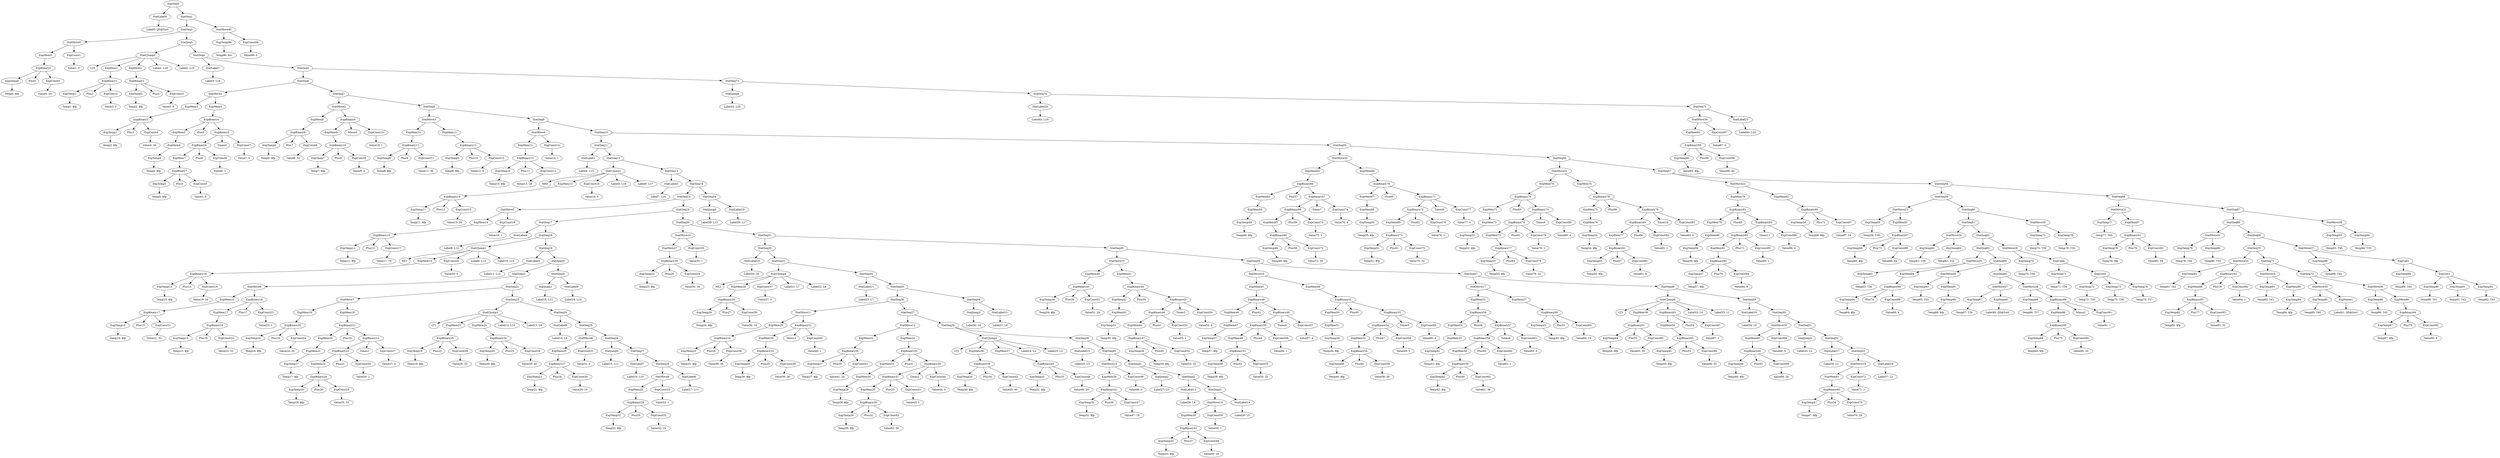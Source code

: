 digraph {
	ordering = out;
	ExpConst98 -> "Value98: 0";
	ExpTemp96 -> "Temp96: $rv";
	StatSeq1 -> StatSeq2;
	StatSeq1 -> StatMove40;
	StatLabel21 -> "Label44: L20";
	StatMove39 -> ExpMem91;
	StatMove39 -> ExpConst97;
	ExpConst96 -> "Value96: 44";
	StatSeq74 -> StatLabel20;
	StatSeq74 -> StatSeq75;
	StatLabel20 -> "Label43: L19";
	StatSeq73 -> StatJump6;
	StatSeq73 -> StatSeq74;
	StatSeq5 -> StatSeq6;
	StatSeq5 -> StatSeq73;
	ExpTemp93 -> "Temp93: T45";
	ExpTemp92 -> "Temp92: T43";
	ExpTemp90 -> "Temp90: T41";
	ExpTemp89 -> "Temp89: T40";
	ExpTemp88 -> "Temp88: T44";
	StatSeq69 -> StatSeq70;
	StatSeq69 -> StatMove37;
	ExpConst95 -> "Value95: 8";
	ExpBinary94 -> ExpTemp87;
	ExpBinary94 -> Plus79;
	ExpBinary94 -> ExpConst95;
	ExpTemp87 -> "Temp87: $fp";
	StatMove36 -> ExpTemp86;
	StatMove36 -> ExpMem90;
	ExpTemp86 -> "Temp86: T43";
	StatSeq72 -> StatMove35;
	StatSeq72 -> StatMove36;
	ExpName1 -> "Label41: QS@Sort";
	StatMove35 -> ExpTemp85;
	StatMove35 -> ExpName1;
	ExpTemp85 -> "Temp85: T40";
	StatMove34 -> ExpTemp83;
	StatMove34 -> ExpMem89;
	ExpTemp83 -> "Temp83: T41";
	ExpBinary95 -> ExpTemp95;
	ExpBinary95 -> Plus80;
	ExpBinary95 -> ExpConst96;
	StatSeq70 -> StatMove33;
	StatSeq70 -> StatSeq71;
	ExpMem88 -> ExpBinary93;
	ExpBinary93 -> ExpTemp82;
	ExpBinary93 -> Plus77;
	ExpBinary93 -> ExpConst93;
	ExpTemp82 -> "Temp82: $fp";
	StatMove32 -> ExpTemp79;
	StatMove32 -> ExpTemp80;
	StatSeq66 -> StatMove31;
	StatSeq66 -> StatSeq67;
	ExpMem87 -> ExpBinary91;
	ExpBinary91 -> ExpTemp78;
	ExpBinary91 -> Plus76;
	ExpBinary91 -> ExpConst92;
	StatMove31 -> ExpTemp77;
	StatMove31 -> ExpMem87;
	ExpTemp77 -> "Temp77: T45";
	ExpTemp76 -> "Temp76: T32";
	ExpTemp73 -> "Temp73: T36";
	ExpTemp72 -> "Temp72: T35";
	ExpCall0 -> ExpTemp71;
	ExpCall0 -> ExpList0;
	ExpTemp71 -> "Temp71: T34";
	StatMove29 -> ExpTemp70;
	StatMove29 -> ExpCall0;
	ExpTemp70 -> "Temp70: T38";
	ExpConst91 -> "Value91: 1";
	ExpConst90 -> "Value90: 32";
	ExpBinary90 -> ExpTemp69;
	ExpBinary90 -> Plus75;
	ExpBinary90 -> ExpConst90;
	ExpTemp78 -> "Temp78: $fp";
	StatMove28 -> ExpTemp68;
	StatMove28 -> ExpBinary89;
	ExpTemp68 -> "Temp68: T37";
	StatSeq65 -> StatMove27;
	StatSeq65 -> StatMove28;
	ExpName0 -> "Label40: QS@Sort";
	ExpMem85 -> ExpTemp66;
	ExpTemp66 -> "Temp66: $fp";
	StatMove26 -> ExpTemp65;
	StatMove26 -> ExpMem85;
	ExpMem84 -> ExpBinary88;
	ExpConst89 -> "Value89: 4";
	ExpTemp64 -> "Temp64: $fp";
	ExpTemp63 -> "Temp63: T36";
	StatSeq61 -> StatMove24;
	StatSeq61 -> StatSeq62;
	ExpList0 -> ExpTemp72;
	ExpList0 -> ExpTemp73;
	ExpList0 -> ExpTemp74;
	ExpTemp62 -> "Temp62: T32";
	StatMove24 -> ExpTemp61;
	StatMove24 -> ExpTemp62;
	ExpTemp61 -> "Temp61: T38";
	StatSeq59 -> StatMove23;
	StatSeq59 -> StatSeq60;
	ExpTemp60 -> "Temp60: $fp";
	StatSeq57 -> StatMove22;
	StatSeq57 -> StatSeq58;
	ExpMem82 -> ExpBinary86;
	ExpBinary86 -> ExpTemp58;
	ExpBinary86 -> Plus72;
	ExpBinary86 -> ExpConst87;
	ExpMem91 -> ExpBinary95;
	StatMove22 -> ExpMem78;
	StatMove22 -> ExpMem82;
	ExpMem78 -> ExpBinary82;
	ExpConst86 -> "Value86: 4";
	ExpBinary83 -> ExpBinary84;
	ExpBinary83 -> Times11;
	ExpBinary83 -> ExpConst86;
	ExpBinary84 -> ExpMem81;
	ExpBinary84 -> Plus71;
	ExpBinary84 -> ExpConst85;
	ExpBinary85 -> ExpTemp57;
	ExpBinary85 -> Plus70;
	ExpBinary85 -> ExpConst84;
	ExpTemp57 -> "Temp57: $fp";
	StatMove25 -> ExpTemp63;
	StatMove25 -> ExpMem84;
	ExpBinary82 -> ExpMem79;
	ExpBinary82 -> Plus69;
	ExpBinary82 -> ExpBinary83;
	ExpTemp56 -> "Temp56: $fp";
	StatSeq56 -> StatMove21;
	StatSeq56 -> StatSeq57;
	StatSeq68 -> StatMove32;
	StatSeq68 -> StatSeq69;
	ExpBinary34 -> ExpTemp27;
	ExpBinary34 -> Plus30;
	ExpBinary34 -> ExpConst41;
	ExpTemp27 -> "Temp27: $fp";
	ExpConst40 -> "Value40: 1";
	ExpMem30 -> ExpBinary33;
	ExpConst39 -> "Value39: 36";
	ExpConst38 -> "Value38: 36";
	ExpConst60 -> "Value60: 4";
	ExpMem69 -> ExpBinary73;
	ExpMem29 -> ExpBinary31;
	ExpTemp25 -> "Temp25: $fp";
	ExpConst36 -> "Value36: 16";
	StatLabel10 -> "Label20: L6";
	StatMove10 -> ExpMem27;
	StatMove10 -> ExpConst35;
	ExpMem4 -> ExpBinary4;
	StatCJump1 -> NE0;
	StatCJump1 -> ExpMem13;
	StatCJump1 -> ExpConst16;
	StatCJump1 -> "Label5: L16";
	StatCJump1 -> "Label6: L17";
	ExpTemp59 -> "Temp59: T39";
	StatLabel9 -> "Label19: L14";
	ExpBinary29 -> ExpTemp23;
	ExpBinary29 -> Plus26;
	ExpBinary29 -> ExpConst34;
	ExpBinary53 -> ExpBinary54;
	ExpBinary53 -> Times5;
	ExpBinary53 -> ExpConst60;
	StatSeq29 -> StatJump1;
	StatSeq29 -> StatLabel9;
	ExpConst20 -> "Value20: 0";
	StatLabel8 -> "Label17: L11";
	ExpBinary18 -> ExpMem17;
	ExpBinary18 -> Plus17;
	ExpBinary18 -> ExpConst23;
	StatSeq71 -> StatMove34;
	StatSeq71 -> StatSeq72;
	ExpTemp75 -> "Temp75: T39";
	ExpConst84 -> "Value84: 8";
	ExpTemp6 -> "Temp6: $fp";
	ExpTemp49 -> "Temp49: $fp";
	StatMove9 -> ExpMem26;
	StatMove9 -> ExpConst33;
	ExpMem90 -> ExpBinary94;
	ExpBinary20 -> ExpTemp16;
	ExpBinary20 -> Plus18;
	ExpBinary20 -> ExpConst24;
	ExpTemp28 -> "Temp28: $fp";
	ExpMem47 -> ExpTemp37;
	ExpConst21 -> "Value21: 32";
	ExpTemp22 -> "Temp22: $fp";
	StatSeq27 -> StatLabel7;
	StatSeq27 -> StatSeq28;
	StatJump0 -> "Label15: L11";
	ExpTemp94 -> "Temp94: T33";
	StatLabel7 -> "Label16: L10";
	StatSeq28 -> StatMove9;
	StatSeq28 -> StatLabel8;
	ExpMem26 -> ExpBinary28;
	StatLabel16 -> "Label34: L0";
	ExpMem25 -> ExpBinary27;
	ExpBinary27 -> ExpTemp21;
	ExpBinary27 -> Plus24;
	ExpBinary27 -> ExpConst30;
	ExpTemp21 -> "Temp21: $fp";
	ExpMem86 -> ExpBinary90;
	ExpConst7 -> "Value7: 4";
	StatSeq25 -> StatMove8;
	StatSeq25 -> StatSeq26;
	StatSeq24 -> StatLabel6;
	StatSeq24 -> StatSeq25;
	ExpTemp84 -> "Temp84: $fp";
	ExpBinary52 -> ExpMem50;
	ExpBinary52 -> Plus45;
	ExpBinary52 -> ExpBinary53;
	ExpTemp24 -> "Temp24: $fp";
	ExpBinary25 -> ExpTemp19;
	ExpBinary25 -> Plus22;
	ExpBinary25 -> ExpConst28;
	ExpBinary26 -> ExpTemp20;
	ExpBinary26 -> Plus23;
	ExpBinary26 -> ExpConst29;
	StatCJump3 -> LT1;
	StatCJump3 -> ExpMem23;
	StatCJump3 -> ExpMem24;
	StatCJump3 -> "Label12: L10";
	StatCJump3 -> "Label13: L9";
	ExpMem60 -> ExpBinary64;
	ExpTemp55 -> "Temp55: $fp";
	StatSeq22 -> StatMove7;
	StatSeq22 -> StatSeq23;
	StatSeq19 -> StatLabel5;
	StatSeq19 -> StatSeq20;
	ExpMem22 -> ExpBinary24;
	StatSeq44 -> StatJump3;
	StatSeq44 -> StatLabel15;
	ExpBinary24 -> ExpTemp18;
	ExpBinary24 -> Plus20;
	ExpBinary24 -> ExpConst25;
	ExpBinary87 -> ExpTemp60;
	ExpBinary87 -> Plus73;
	ExpBinary87 -> ExpConst88;
	ExpBinary70 -> ExpMem67;
	ExpBinary70 -> Plus60;
	ExpBinary70 -> ExpBinary71;
	ExpTemp18 -> "Temp18: $fp";
	ExpMem20 -> ExpMem21;
	StatMove7 -> ExpMem18;
	StatMove7 -> ExpMem19;
	ExpMem18 -> ExpBinary20;
	ExpMem54 -> ExpMem55;
	StatSeq21 -> StatMove6;
	StatSeq21 -> StatSeq22;
	StatSeq36 -> StatMove11;
	StatSeq36 -> StatSeq37;
	ExpCall1 -> ExpTemp89;
	ExpCall1 -> ExpList1;
	ExpMem17 -> ExpBinary19;
	ExpTemp67 -> "Temp67: T34";
	StatSeq34 -> StatLabel11;
	StatSeq34 -> StatSeq35;
	ExpMem28 -> ExpBinary30;
	ExpBinary69 -> ExpTemp49;
	ExpBinary69 -> Plus58;
	ExpBinary69 -> ExpConst72;
	ExpBinary19 -> ExpTemp15;
	ExpBinary19 -> Plus16;
	ExpBinary19 -> ExpConst22;
	ExpConst51 -> "Value51: 24";
	ExpMem77 -> ExpBinary81;
	StatSeq26 -> StatJump0;
	StatSeq26 -> StatSeq27;
	ExpBinary8 -> ExpTemp6;
	ExpBinary8 -> Plus7;
	ExpBinary8 -> ExpConst8;
	ExpConst5 -> "Value5: 8";
	ExpMem19 -> ExpBinary21;
	StatMove6 -> ExpMem16;
	StatMove6 -> ExpBinary18;
	ExpBinary12 -> ExpTemp9;
	ExpBinary12 -> Plus10;
	ExpBinary12 -> ExpConst12;
	ExpConst8 -> "Value8: 32";
	StatLabel17 -> "Label36: L1";
	StatJump5 -> "Label38: L15";
	ExpConst4 -> "Value4: 40";
	ExpBinary5 -> ExpBinary6;
	ExpBinary5 -> Times0;
	ExpBinary5 -> ExpConst7;
	StatSeq20 -> StatSeq21;
	StatSeq20 -> StatSeq29;
	StatSeq11 -> StatLabel2;
	StatSeq11 -> StatSeq12;
	ExpMem2 -> ExpBinary2;
	StatSeq42 -> StatLabel13;
	StatSeq42 -> StatSeq43;
	StatSeq37 -> StatMove12;
	StatSeq37 -> StatSeq38;
	ExpMem6 -> ExpTemp4;
	ExpConst16 -> "Value16: 0";
	ExpTemp16 -> "Temp16: $fp";
	StatMove19 -> ExpMem61;
	StatMove19 -> ExpConst71;
	StatLabel5 -> "Label11: L13";
	ExpTemp4 -> "Temp4: $fp";
	StatSeq12 -> StatCJump1;
	StatSeq12 -> StatSeq13;
	StatSeq52 -> StatLabel17;
	StatSeq52 -> StatSeq53;
	ExpConst26 -> "Value26: 1";
	ExpConst18 -> "Value18: 1";
	ExpConst82 -> "Value82: 1";
	StatMove3 -> ExpMem10;
	StatMove3 -> ExpMem11;
	ExpBinary2 -> ExpTemp2;
	ExpBinary2 -> Plus2;
	ExpBinary2 -> ExpConst3;
	ExpMem13 -> ExpBinary14;
	StatCJump4 -> NE2;
	StatCJump4 -> ExpMem28;
	StatCJump4 -> ExpConst37;
	StatCJump4 -> "Label21: L7";
	StatCJump4 -> "Label22: L8";
	ExpConst28 -> "Value28: 20";
	StatCJump0 -> LT0;
	StatCJump0 -> ExpMem1;
	StatCJump0 -> ExpMem2;
	StatCJump0 -> "Label1: L18";
	StatCJump0 -> "Label2: L19";
	StatMove4 -> ExpMem12;
	StatMove4 -> ExpConst14;
	ExpConst1 -> "Value1: 0";
	ExpMem23 -> ExpBinary25;
	ExpMem9 -> ExpBinary10;
	ExpTemp23 -> "Temp23: $fp";
	ExpBinary88 -> ExpTemp64;
	ExpBinary88 -> Plus74;
	ExpBinary88 -> ExpConst89;
	ExpMem58 -> ExpBinary61;
	ExpTemp17 -> "Temp17: $fp";
	ExpBinary41 -> ExpTemp32;
	ExpBinary41 -> Plus36;
	ExpBinary41 -> ExpConst47;
	StatLabel13 -> "Label28: L4";
	ExpMem0 -> ExpBinary0;
	ExpTemp36 -> "Temp36: $fp";
	ExpConst17 -> "Value17: 16";
	ExpConst87 -> "Value87: 24";
	StatSeq6 -> StatMove1;
	StatSeq6 -> StatSeq7;
	ExpMem8 -> ExpBinary8;
	ExpConst2 -> "Value2: 4";
	StatSeq8 -> StatMove3;
	StatSeq8 -> StatSeq9;
	StatLabel3 -> "Label7: L16";
	ExpBinary6 -> ExpMem7;
	ExpBinary6 -> Plus6;
	ExpBinary6 -> ExpConst6;
	StatSeq18 -> StatCJump2;
	StatSeq18 -> StatSeq19;
	StatSeq41 -> StatJump2;
	StatSeq41 -> StatSeq42;
	ExpBinary3 -> ExpTemp3;
	ExpBinary3 -> Plus3;
	ExpBinary3 -> ExpConst4;
	ExpConst45 -> "Value45: 40";
	ExpTemp40 -> "Temp40: $fp";
	ExpMem7 -> ExpBinary7;
	ExpConst13 -> "Value13: 28";
	ExpTemp46 -> "Temp46: $fp";
	StatSeq3 -> StatCJump0;
	StatSeq3 -> StatSeq4;
	ExpConst15 -> "Value15: 28";
	ExpConst88 -> "Value88: 44";
	ExpBinary55 -> ExpTemp40;
	ExpBinary55 -> Plus46;
	ExpBinary55 -> ExpConst58;
	ExpConst0 -> "Value0: 24";
	StatSeq54 -> StatJump5;
	StatSeq54 -> StatLabel19;
	ExpBinary64 -> ExpTemp46;
	ExpBinary64 -> Plus55;
	ExpBinary64 -> ExpConst68;
	StatSeq33 -> StatCJump4;
	StatSeq33 -> StatSeq34;
	ExpTemp79 -> "Temp79: T44";
	ExpBinary14 -> ExpTemp11;
	ExpBinary14 -> Plus12;
	ExpBinary14 -> ExpConst15;
	ExpTemp14 -> "Temp14: $fp";
	ExpBinary48 -> ExpMem46;
	ExpBinary48 -> Plus42;
	ExpBinary48 -> ExpBinary49;
	ExpMem59 -> ExpBinary63;
	ExpBinary76 -> ExpMem73;
	ExpBinary76 -> Plus65;
	ExpBinary76 -> ExpConst79;
	ExpMem21 -> ExpTemp17;
	ExpTemp12 -> "Temp12: $fp";
	StatMove37 -> ExpTemp88;
	StatMove37 -> ExpCall1;
	ExpMem64 -> ExpTemp48;
	ExpTemp69 -> "Temp69: $fp";
	ExpTemp38 -> "Temp38: $fp";
	ExpList1 -> ExpTemp90;
	ExpList1 -> ExpTemp91;
	ExpList1 -> ExpTemp92;
	ExpTemp9 -> "Temp9: $fp";
	ExpBinary11 -> ExpTemp8;
	ExpBinary11 -> Plus9;
	ExpBinary11 -> ExpConst11;
	ExpBinary32 -> ExpMem30;
	ExpBinary32 -> Minus1;
	ExpBinary32 -> ExpConst40;
	ExpMem14 -> ExpBinary15;
	StatSeq31 -> StatSeq32;
	StatSeq31 -> StatSeq45;
	ExpBinary0 -> ExpTemp0;
	ExpBinary0 -> Plus0;
	ExpBinary0 -> ExpConst0;
	StatLabel12 -> "Label26: L3";
	ExpBinary46 -> ExpMem44;
	ExpBinary46 -> Plus41;
	ExpBinary46 -> ExpConst53;
	ExpConst32 -> "Value32: 16";
	ExpConst58 -> "Value58: 36";
	ExpMem15 -> ExpBinary16;
	ExpTemp8 -> "Temp8: $fp";
	ExpConst12 -> "Value12: 8";
	StatMove1 -> ExpMem3;
	StatMove1 -> ExpMem4;
	ExpBinary17 -> ExpTemp14;
	ExpBinary17 -> Plus15;
	ExpBinary17 -> ExpConst21;
	ExpConst62 -> "Value62: 1";
	ExpMem24 -> ExpBinary26;
	ExpTemp5 -> "Temp5: $fp";
	ExpConst81 -> "Value81: 8";
	ExpTemp11 -> "Temp11: $fp";
	ExpTemp1 -> "Temp1: $fp";
	ExpBinary7 -> ExpTemp5;
	ExpBinary7 -> Plus5;
	ExpBinary7 -> ExpConst5;
	StatLabel11 -> "Label23: L7";
	ExpBinary65 -> ExpTemp47;
	ExpBinary65 -> Plus56;
	ExpBinary65 -> ExpConst70;
	ExpTemp2 -> "Temp2: $fp";
	StatMove0 -> ExpMem0;
	StatMove0 -> ExpConst1;
	ExpConst19 -> "Value19: 16";
	StatMove30 -> ExpTemp75;
	StatMove30 -> ExpTemp76;
	ExpBinary10 -> ExpTemp7;
	ExpBinary10 -> Plus8;
	ExpBinary10 -> ExpConst9;
	ExpTemp74 -> "Temp74: T37";
	ExpBinary30 -> ExpTemp24;
	ExpBinary30 -> Plus27;
	ExpBinary30 -> ExpConst36;
	StatMove21 -> ExpMem70;
	StatMove21 -> ExpMem74;
	ExpBinary1 -> ExpTemp1;
	ExpBinary1 -> Plus1;
	ExpBinary1 -> ExpConst2;
	StatMove40 -> ExpTemp96;
	StatMove40 -> ExpConst98;
	ExpBinary42 -> ExpTemp33;
	ExpBinary42 -> Plus37;
	ExpBinary42 -> ExpConst49;
	StatSeq7 -> StatMove2;
	StatSeq7 -> StatSeq8;
	ExpTemp80 -> "Temp80: T33";
	ExpConst11 -> "Value11: 36";
	ExpTemp47 -> "Temp47: $fp";
	StatSeq67 -> StatSeq68;
	StatSeq67 -> StatMove38;
	ExpConst24 -> "Value24: 20";
	StatLabel0 -> "Label0: QS@Sort";
	ExpMem73 -> ExpBinary77;
	ExpMem70 -> ExpBinary74;
	StatMove11 -> ExpMem29;
	StatMove11 -> ExpBinary32;
	ExpConst22 -> "Value22: 32";
	ExpConst37 -> "Value37: 0";
	ExpConst30 -> "Value30: 16";
	ExpMem10 -> ExpBinary11;
	StatSeq63 -> StatMove25;
	StatSeq63 -> StatSeq64;
	ExpBinary79 -> ExpBinary80;
	ExpBinary79 -> Times10;
	ExpBinary79 -> ExpConst83;
	StatSeq58 -> StatSeq59;
	StatSeq58 -> StatSeq66;
	ExpTemp10 -> "Temp10: $fp";
	ExpBinary23 -> ExpMem22;
	ExpBinary23 -> Plus21;
	ExpBinary23 -> ExpConst26;
	StatSeq60 -> StatSeq61;
	StatSeq60 -> StatMove30;
	StatMove16 -> ExpMem45;
	StatMove16 -> ExpMem49;
	ExpBinary13 -> ExpTemp10;
	ExpBinary13 -> Plus11;
	ExpBinary13 -> ExpConst13;
	ExpConst49 -> "Value49: 16";
	ExpTemp13 -> "Temp13: $fp";
	ExpMem12 -> ExpBinary13;
	ExpConst3 -> "Value3: 8";
	StatSeq16 -> StatSeq17;
	StatSeq16 -> StatSeq30;
	ExpConst14 -> "Value14: 1";
	ExpBinary31 -> ExpTemp25;
	ExpBinary31 -> Plus28;
	ExpBinary31 -> ExpConst38;
	ExpConst9 -> "Value9: 4";
	StatSeq9 -> StatMove4;
	StatSeq9 -> StatSeq10;
	ExpBinary28 -> ExpTemp22;
	ExpBinary28 -> Plus25;
	ExpBinary28 -> ExpConst32;
	StatMove5 -> ExpMem14;
	StatMove5 -> ExpConst18;
	ExpBinary89 -> ExpMem86;
	ExpBinary89 -> Minus2;
	ExpBinary89 -> ExpConst91;
	StatLabel2 -> "Label4: L15";
	ExpMem79 -> ExpMem80;
	ExpConst41 -> "Value41: 20";
	ExpMem75 -> ExpMem76;
	ExpConst25 -> "Value25: 32";
	StatLabel4 -> "Label8: L12";
	StatSeq30 -> StatMove10;
	StatSeq30 -> StatSeq31;
	ExpTemp19 -> "Temp19: $fp";
	ExpConst64 -> "Value64: 24";
	ExpTemp33 -> "Temp33: $fp";
	ExpBinary60 -> ExpTemp43;
	ExpBinary60 -> Plus51;
	ExpBinary60 -> ExpConst64;
	StatSeq17 -> StatLabel4;
	StatSeq17 -> StatSeq18;
	ExpBinary72 -> ExpMem69;
	ExpBinary72 -> Plus62;
	ExpBinary72 -> ExpConst76;
	ExpMem66 -> ExpBinary70;
	ExpTemp53 -> "Temp53: $fp";
	ExpBinary16 -> ExpTemp13;
	ExpBinary16 -> Plus14;
	ExpBinary16 -> ExpConst19;
	ExpMem31 -> ExpBinary34;
	ExpTemp15 -> "Temp15: $fp";
	StatMove12 -> ExpMem31;
	StatMove12 -> ExpMem32;
	ExpMem34 -> ExpTemp28;
	ExpMem33 -> ExpMem34;
	ExpMem56 -> ExpBinary59;
	ExpBinary35 -> ExpMem33;
	ExpBinary35 -> Plus31;
	ExpBinary35 -> ExpBinary36;
	ExpBinary54 -> ExpMem52;
	ExpBinary54 -> Plus47;
	ExpBinary54 -> ExpConst59;
	ExpBinary38 -> ExpTemp29;
	ExpBinary38 -> Plus32;
	ExpBinary38 -> ExpConst42;
	ExpMem1 -> ExpBinary1;
	ExpConst42 -> "Value42: 36";
	StatMove17 -> ExpMem53;
	StatMove17 -> ExpMem57;
	StatSeq46 -> StatMove16;
	StatSeq46 -> StatSeq47;
	ExpMem35 -> ExpBinary38;
	ExpMem27 -> ExpBinary29;
	ExpBinary37 -> ExpMem35;
	ExpBinary37 -> Plus33;
	ExpBinary37 -> ExpConst43;
	StatSeq32 -> StatLabel10;
	StatSeq32 -> StatSeq33;
	ExpConst43 -> "Value43: 1";
	ExpTemp0 -> "Temp0: $fp";
	ExpBinary36 -> ExpBinary37;
	ExpBinary36 -> Times2;
	ExpBinary36 -> ExpConst44;
	ExpConst74 -> "Value74: 4";
	ExpConst44 -> "Value44: 4";
	ExpMem32 -> ExpBinary35;
	StatSeq75 -> StatMove39;
	StatSeq75 -> StatLabel21;
	ExpTemp30 -> "Temp30: $fp";
	ExpBinary39 -> ExpTemp30;
	ExpBinary39 -> Plus34;
	ExpBinary39 -> ExpConst45;
	ExpMem36 -> ExpBinary39;
	ExpBinary22 -> ExpBinary23;
	ExpBinary22 -> Times1;
	ExpBinary22 -> ExpConst27;
	ExpMem44 -> ExpBinary47;
	ExpBinary63 -> ExpTemp45;
	ExpBinary63 -> Plus53;
	ExpBinary63 -> ExpConst66;
	ExpBinary40 -> ExpTemp31;
	ExpBinary40 -> Plus35;
	ExpBinary40 -> ExpConst46;
	ExpConst46 -> "Value46: 20";
	StatSeq48 -> StatCJump6;
	StatSeq48 -> StatSeq49;
	ExpTemp44 -> "Temp44: $fp";
	ExpMem37 -> ExpBinary40;
	ExpConst23 -> "Value23: 1";
	StatSeq38 -> StatCJump5;
	StatSeq38 -> StatSeq39;
	ExpMem3 -> ExpBinary3;
	StatSeq39 -> StatLabel12;
	StatSeq39 -> StatSeq40;
	ExpConst10 -> "Value10: 1";
	ExpTemp32 -> "Temp32: $fp";
	StatLabel6 -> "Label14: L9";
	ExpConst47 -> "Value47: 16";
	StatMove33 -> ExpTemp81;
	StatMove33 -> ExpBinary92;
	ExpMem38 -> ExpBinary41;
	StatMove13 -> ExpMem38;
	StatMove13 -> ExpConst48;
	ExpMem50 -> ExpMem51;
	ExpConst48 -> "Value48: 0";
	StatJump2 -> "Label27: L5";
	ExpConst93 -> "Value93: 32";
	ExpMem41 -> ExpBinary44;
	ExpConst27 -> "Value27: 4";
	ExpMem39 -> ExpBinary42;
	StatSeq14 -> StatSeq15;
	StatSeq14 -> StatSeq54;
	ExpBinary73 -> ExpTemp51;
	ExpBinary73 -> Plus61;
	ExpBinary73 -> ExpConst75;
	ExpMem11 -> ExpBinary12;
	StatMove14 -> ExpMem39;
	StatMove14 -> ExpConst50;
	ExpMem49 -> ExpBinary52;
	ExpConst50 -> "Value50: 1";
	StatSeq43 -> StatMove14;
	StatSeq43 -> StatLabel14;
	StatLabel14 -> "Label29: L5";
	StatSeq10 -> StatSeq11;
	StatSeq10 -> StatSeq55;
	StatJump6 -> "Label42: L20";
	ExpMem71 -> ExpMem72;
	ExpMem89 -> ExpTemp84;
	StatSeq23 -> StatCJump3;
	StatSeq23 -> StatSeq24;
	StatSeq35 -> StatSeq36;
	StatSeq35 -> StatSeq44;
	StatJump3 -> "Label30: L6";
	ExpBinary15 -> ExpTemp12;
	ExpBinary15 -> Plus13;
	ExpBinary15 -> ExpConst17;
	ExpConst79 -> "Value79: 1";
	StatLabel15 -> "Label31: L8";
	ExpTemp45 -> "Temp45: $fp";
	ExpTemp3 -> "Temp3: $fp";
	ExpBinary43 -> ExpTemp34;
	ExpBinary43 -> Plus38;
	ExpBinary43 -> ExpConst51;
	StatSeq15 -> StatMove5;
	StatSeq15 -> StatSeq16;
	ExpMem40 -> ExpBinary43;
	ExpConst80 -> "Value80: 4";
	StatMove15 -> ExpMem40;
	StatMove15 -> ExpMem41;
	ExpTemp35 -> "Temp35: $fp";
	ExpMem43 -> ExpTemp35;
	ExpMem42 -> ExpMem43;
	ExpConst85 -> "Value85: 1";
	StatMove18 -> ExpMem60;
	StatMove18 -> ExpConst69;
	ExpBinary44 -> ExpMem42;
	ExpBinary44 -> Plus39;
	ExpBinary44 -> ExpBinary45;
	ExpMem16 -> ExpBinary17;
	ExpBinary81 -> ExpTemp55;
	ExpBinary81 -> Plus67;
	ExpBinary81 -> ExpConst81;
	ExpConst92 -> "Value92: 44";
	StatSeq2 -> StatMove0;
	StatSeq2 -> StatSeq3;
	ExpBinary47 -> ExpTemp36;
	ExpBinary47 -> Plus40;
	ExpBinary47 -> ExpConst52;
	ExpMem62 -> ExpBinary66;
	ExpMem81 -> ExpBinary85;
	ExpConst52 -> "Value52: 32";
	StatSeq64 -> StatMove26;
	StatSeq64 -> StatSeq65;
	ExpTemp58 -> "Temp58: $fp";
	StatJump4 -> "Label35: L2";
	ExpConst53 -> "Value53: 1";
	StatMove23 -> ExpTemp59;
	StatMove23 -> ExpMem83;
	StatSeq49 -> StatLabel16;
	StatSeq49 -> StatSeq50;
	ExpBinary45 -> ExpBinary46;
	ExpBinary45 -> Times3;
	ExpBinary45 -> ExpConst54;
	ExpBinary21 -> ExpMem20;
	ExpBinary21 -> Plus19;
	ExpBinary21 -> ExpBinary22;
	ExpConst54 -> "Value54: 4";
	StatLabel1 -> "Label3: L18";
	StatSeq45 -> StatMove15;
	StatSeq45 -> StatSeq46;
	ExpConst72 -> "Value72: 36";
	ExpMem46 -> ExpMem47;
	ExpBinary4 -> ExpMem5;
	ExpBinary4 -> Plus4;
	ExpBinary4 -> ExpBinary5;
	ExpBinary51 -> ExpTemp38;
	ExpBinary51 -> Plus43;
	ExpBinary51 -> ExpConst55;
	ExpBinary9 -> ExpMem9;
	ExpBinary9 -> Minus0;
	ExpBinary9 -> ExpConst10;
	ExpConst61 -> "Value61: 36";
	ExpConst55 -> "Value55: 32";
	ExpBinary92 -> ExpMem88;
	ExpBinary92 -> Plus78;
	ExpBinary92 -> ExpConst94;
	ExpMem48 -> ExpBinary51;
	StatSeq62 -> StatSeq63;
	StatSeq62 -> StatMove29;
	ExpBinary50 -> ExpMem48;
	ExpBinary50 -> Plus44;
	ExpBinary50 -> ExpConst56;
	ExpConst56 -> "Value56: 1";
	ExpTemp34 -> "Temp34: $fp";
	ExpBinary49 -> ExpBinary50;
	ExpBinary49 -> Times4;
	ExpBinary49 -> ExpConst57;
	ExpTemp50 -> "Temp50: $fp";
	ExpConst97 -> "Value97: 0";
	ExpConst57 -> "Value57: 4";
	StatSeq4 -> StatLabel1;
	StatSeq4 -> StatSeq5;
	ExpConst77 -> "Value77: 4";
	ExpMem61 -> ExpBinary65;
	StatMove2 -> ExpMem8;
	StatMove2 -> ExpBinary9;
	ExpBinary58 -> ExpMem56;
	ExpBinary58 -> Plus50;
	ExpBinary58 -> ExpConst62;
	ExpMem45 -> ExpBinary48;
	ExpMem80 -> ExpTemp56;
	ExpConst73 -> "Value73: 1";
	ExpTemp95 -> "Temp95: $fp";
	StatMove38 -> ExpTemp93;
	StatMove38 -> ExpTemp94;
	ExpTemp51 -> "Temp51: $fp";
	ExpTemp39 -> "Temp39: $fp";
	ExpConst63 -> "Value63: 4";
	StatSeq55 -> StatMove20;
	StatSeq55 -> StatSeq56;
	ExpMem51 -> ExpTemp39;
	ExpTemp91 -> "Temp91: T42";
	ExpMem52 -> ExpBinary55;
	StatLabel18 -> "Label37: L2";
	ExpConst59 -> "Value59: 1";
	StatSeq40 -> StatMove13;
	StatSeq40 -> StatSeq41;
	ExpTemp41 -> "Temp41: $fp";
	ExpTemp65 -> "Temp65: T35";
	ExpConst33 -> "Value33: 1";
	ExpMem55 -> ExpTemp41;
	ExpMem74 -> ExpBinary78;
	ExpConst31 -> "Value31: 0";
	StatSeq0 -> StatLabel0;
	StatSeq0 -> StatSeq1;
	ExpBinary56 -> ExpMem54;
	ExpBinary56 -> Plus48;
	ExpBinary56 -> ExpBinary57;
	ExpTemp31 -> "Temp31: $fp";
	ExpTemp42 -> "Temp42: $fp";
	ExpBinary59 -> ExpTemp42;
	ExpBinary59 -> Plus49;
	ExpBinary59 -> ExpConst61;
	StatMove8 -> ExpMem25;
	StatMove8 -> ExpConst31;
	StatSeq13 -> StatLabel3;
	StatSeq13 -> StatSeq14;
	ExpBinary74 -> ExpMem71;
	ExpBinary74 -> Plus63;
	ExpBinary74 -> ExpBinary75;
	ExpBinary57 -> ExpBinary58;
	ExpBinary57 -> Times6;
	ExpBinary57 -> ExpConst63;
	ExpConst75 -> "Value75: 32";
	ExpConst34 -> "Value34: 16";
	ExpMem53 -> ExpBinary56;
	ExpTemp7 -> "Temp7: $fp";
	ExpTemp43 -> "Temp43: $fp";
	ExpMem57 -> ExpBinary60;
	StatSeq47 -> StatMove17;
	StatSeq47 -> StatSeq48;
	StatJump1 -> "Label18: L12";
	StatCJump6 -> LT3;
	StatCJump6 -> ExpMem58;
	StatCJump6 -> ExpBinary62;
	StatCJump6 -> "Label32: L0";
	StatCJump6 -> "Label33: L1";
	ExpBinary33 -> ExpTemp26;
	ExpBinary33 -> Plus29;
	ExpBinary33 -> ExpConst39;
	ExpBinary61 -> ExpTemp44;
	ExpBinary61 -> Plus52;
	ExpBinary61 -> ExpConst65;
	ExpConst29 -> "Value29: 40";
	ExpConst65 -> "Value65: 36";
	ExpConst66 -> "Value66: 32";
	ExpBinary62 -> ExpMem59;
	ExpBinary62 -> Plus54;
	ExpBinary62 -> ExpConst67;
	ExpConst94 -> "Value94: 1";
	StatSeq50 -> StatMove18;
	StatSeq50 -> StatSeq51;
	StatSeq51 -> StatJump4;
	StatSeq51 -> StatSeq52;
	ExpTemp26 -> "Temp26: $fp";
	ExpConst70 -> "Value70: 28";
	ExpConst83 -> "Value83: 4";
	StatCJump2 -> NE1;
	StatCJump2 -> ExpMem15;
	StatCJump2 -> ExpConst20;
	StatCJump2 -> "Label9: L13";
	StatCJump2 -> "Label10: L14";
	ExpConst71 -> "Value71: 1";
	StatCJump5 -> LT2;
	StatCJump5 -> ExpMem36;
	StatCJump5 -> ExpMem37;
	StatCJump5 -> "Label24: L4";
	StatCJump5 -> "Label25: L3";
	ExpTemp29 -> "Temp29: $fp";
	ExpConst68 -> "Value68: 28";
	StatSeq53 -> StatMove19;
	StatSeq53 -> StatLabel18;
	StatLabel19 -> "Label39: L17";
	ExpTemp48 -> "Temp48: $fp";
	ExpMem63 -> ExpMem64;
	ExpBinary66 -> ExpMem63;
	ExpBinary66 -> Plus57;
	ExpBinary66 -> ExpBinary67;
	ExpMem65 -> ExpBinary69;
	ExpBinary68 -> ExpMem65;
	ExpBinary68 -> Plus59;
	ExpBinary68 -> ExpConst73;
	ExpBinary67 -> ExpBinary68;
	ExpBinary67 -> Times7;
	ExpBinary67 -> ExpConst74;
	StatMove20 -> ExpMem62;
	StatMove20 -> ExpMem66;
	ExpMem68 -> ExpTemp50;
	ExpMem67 -> ExpMem68;
	ExpTemp81 -> "Temp81: T42";
	ExpTemp20 -> "Temp20: $fp";
	ExpConst76 -> "Value76: 1";
	ExpMem5 -> ExpMem6;
	ExpBinary78 -> ExpMem75;
	ExpBinary78 -> Plus66;
	ExpBinary78 -> ExpBinary79;
	StatMove27 -> ExpTemp67;
	StatMove27 -> ExpName0;
	ExpMem83 -> ExpBinary87;
	ExpBinary71 -> ExpBinary72;
	ExpBinary71 -> Times8;
	ExpBinary71 -> ExpConst77;
	ExpTemp37 -> "Temp37: $fp";
	ExpConst67 -> "Value67: 1";
	ExpTemp52 -> "Temp52: $fp";
	ExpConst69 -> "Value69: 0";
	ExpMem72 -> ExpTemp52;
	ExpBinary77 -> ExpTemp53;
	ExpBinary77 -> Plus64;
	ExpBinary77 -> ExpConst78;
	ExpConst78 -> "Value78: 32";
	ExpBinary75 -> ExpBinary76;
	ExpBinary75 -> Times9;
	ExpBinary75 -> ExpConst80;
	ExpConst6 -> "Value6: 1";
	ExpTemp54 -> "Temp54: $fp";
	ExpConst35 -> "Value35: 1";
	ExpMem76 -> ExpTemp54;
	ExpBinary80 -> ExpMem77;
	ExpBinary80 -> Plus68;
	ExpBinary80 -> ExpConst82;
}

